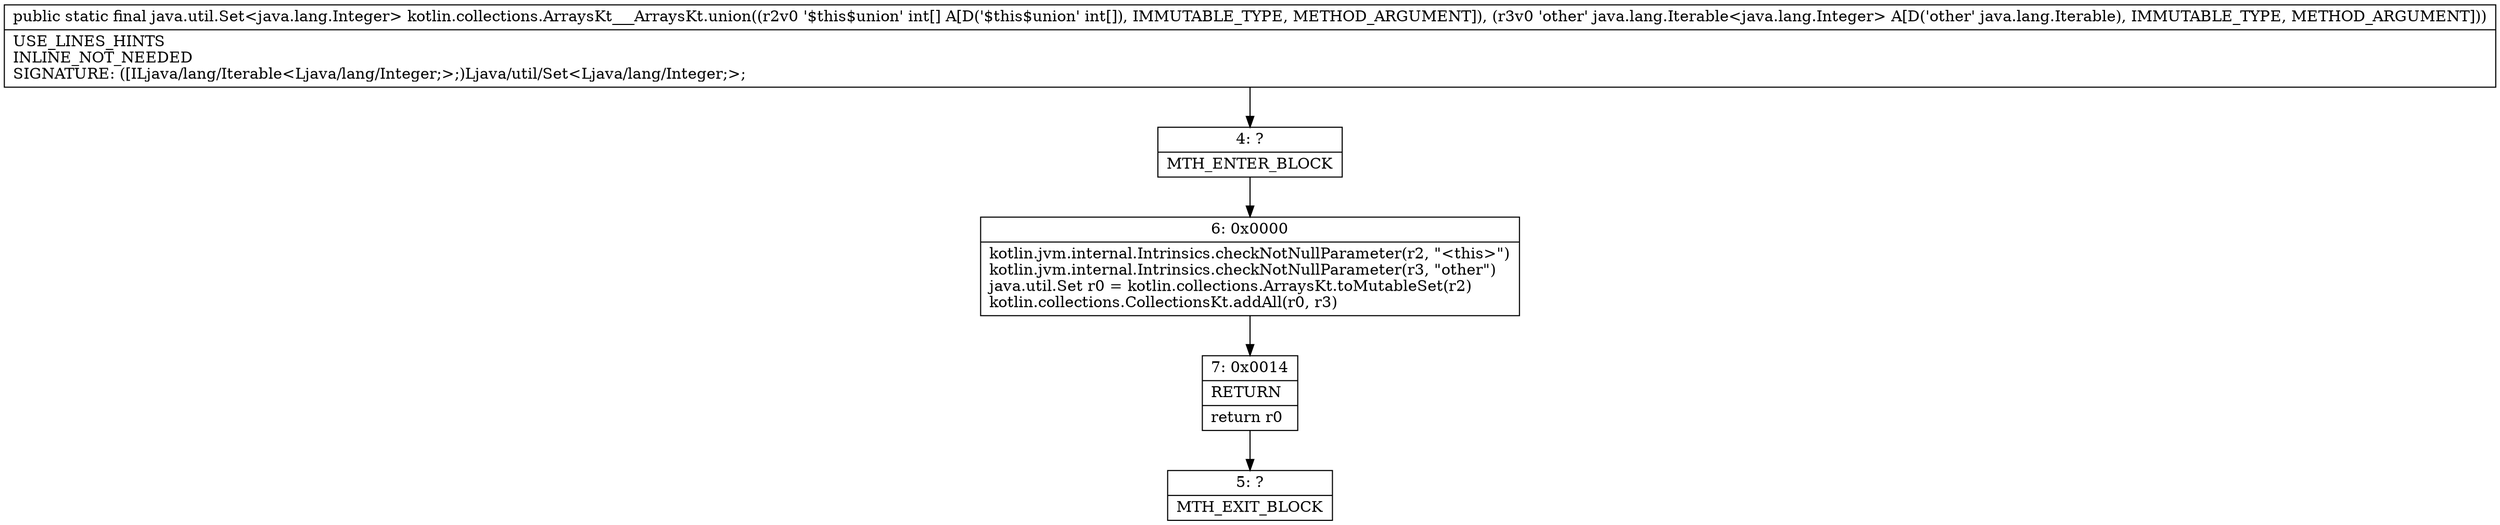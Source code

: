 digraph "CFG forkotlin.collections.ArraysKt___ArraysKt.union([ILjava\/lang\/Iterable;)Ljava\/util\/Set;" {
Node_4 [shape=record,label="{4\:\ ?|MTH_ENTER_BLOCK\l}"];
Node_6 [shape=record,label="{6\:\ 0x0000|kotlin.jvm.internal.Intrinsics.checkNotNullParameter(r2, \"\<this\>\")\lkotlin.jvm.internal.Intrinsics.checkNotNullParameter(r3, \"other\")\ljava.util.Set r0 = kotlin.collections.ArraysKt.toMutableSet(r2)\lkotlin.collections.CollectionsKt.addAll(r0, r3)\l}"];
Node_7 [shape=record,label="{7\:\ 0x0014|RETURN\l|return r0\l}"];
Node_5 [shape=record,label="{5\:\ ?|MTH_EXIT_BLOCK\l}"];
MethodNode[shape=record,label="{public static final java.util.Set\<java.lang.Integer\> kotlin.collections.ArraysKt___ArraysKt.union((r2v0 '$this$union' int[] A[D('$this$union' int[]), IMMUTABLE_TYPE, METHOD_ARGUMENT]), (r3v0 'other' java.lang.Iterable\<java.lang.Integer\> A[D('other' java.lang.Iterable), IMMUTABLE_TYPE, METHOD_ARGUMENT]))  | USE_LINES_HINTS\lINLINE_NOT_NEEDED\lSIGNATURE: ([ILjava\/lang\/Iterable\<Ljava\/lang\/Integer;\>;)Ljava\/util\/Set\<Ljava\/lang\/Integer;\>;\l}"];
MethodNode -> Node_4;Node_4 -> Node_6;
Node_6 -> Node_7;
Node_7 -> Node_5;
}

